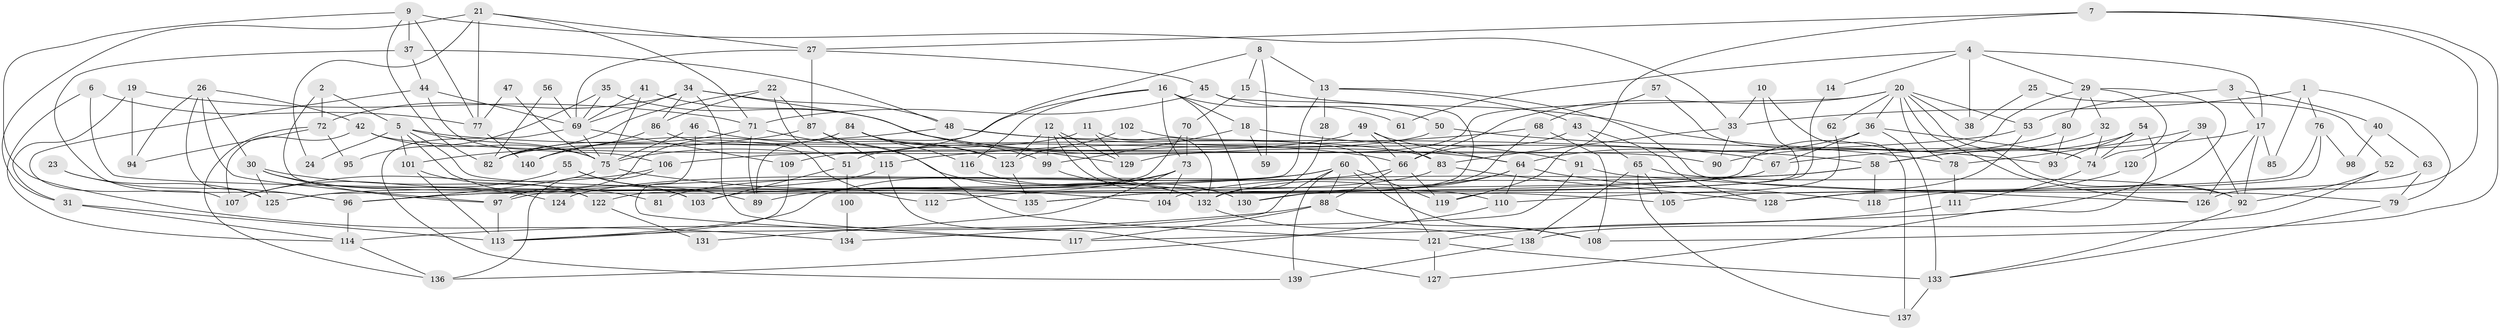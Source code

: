 // Generated by graph-tools (version 1.1) at 2025/11/02/27/25 16:11:19]
// undirected, 140 vertices, 280 edges
graph export_dot {
graph [start="1"]
  node [color=gray90,style=filled];
  1;
  2;
  3;
  4;
  5;
  6;
  7;
  8;
  9;
  10;
  11;
  12;
  13;
  14;
  15;
  16;
  17;
  18;
  19;
  20;
  21;
  22;
  23;
  24;
  25;
  26;
  27;
  28;
  29;
  30;
  31;
  32;
  33;
  34;
  35;
  36;
  37;
  38;
  39;
  40;
  41;
  42;
  43;
  44;
  45;
  46;
  47;
  48;
  49;
  50;
  51;
  52;
  53;
  54;
  55;
  56;
  57;
  58;
  59;
  60;
  61;
  62;
  63;
  64;
  65;
  66;
  67;
  68;
  69;
  70;
  71;
  72;
  73;
  74;
  75;
  76;
  77;
  78;
  79;
  80;
  81;
  82;
  83;
  84;
  85;
  86;
  87;
  88;
  89;
  90;
  91;
  92;
  93;
  94;
  95;
  96;
  97;
  98;
  99;
  100;
  101;
  102;
  103;
  104;
  105;
  106;
  107;
  108;
  109;
  110;
  111;
  112;
  113;
  114;
  115;
  116;
  117;
  118;
  119;
  120;
  121;
  122;
  123;
  124;
  125;
  126;
  127;
  128;
  129;
  130;
  131;
  132;
  133;
  134;
  135;
  136;
  137;
  138;
  139;
  140;
  1 -- 33;
  1 -- 79;
  1 -- 76;
  1 -- 85;
  2 -- 5;
  2 -- 72;
  2 -- 122;
  3 -- 53;
  3 -- 17;
  3 -- 40;
  4 -- 29;
  4 -- 17;
  4 -- 14;
  4 -- 38;
  4 -- 61;
  5 -- 67;
  5 -- 103;
  5 -- 24;
  5 -- 75;
  5 -- 101;
  5 -- 105;
  6 -- 114;
  6 -- 135;
  6 -- 77;
  7 -- 108;
  7 -- 119;
  7 -- 27;
  7 -- 126;
  8 -- 13;
  8 -- 15;
  8 -- 59;
  8 -- 89;
  9 -- 77;
  9 -- 82;
  9 -- 33;
  9 -- 37;
  9 -- 134;
  10 -- 132;
  10 -- 33;
  10 -- 137;
  11 -- 82;
  11 -- 129;
  11 -- 132;
  12 -- 110;
  12 -- 123;
  12 -- 99;
  12 -- 129;
  12 -- 130;
  13 -- 125;
  13 -- 43;
  13 -- 28;
  13 -- 79;
  14 -- 130;
  15 -- 93;
  15 -- 70;
  16 -- 116;
  16 -- 18;
  16 -- 61;
  16 -- 73;
  16 -- 75;
  16 -- 130;
  17 -- 92;
  17 -- 126;
  17 -- 67;
  17 -- 85;
  18 -- 91;
  18 -- 99;
  18 -- 59;
  19 -- 71;
  19 -- 31;
  19 -- 94;
  20 -- 66;
  20 -- 53;
  20 -- 36;
  20 -- 38;
  20 -- 62;
  20 -- 78;
  20 -- 92;
  20 -- 126;
  20 -- 129;
  21 -- 27;
  21 -- 71;
  21 -- 24;
  21 -- 31;
  21 -- 77;
  22 -- 87;
  22 -- 86;
  22 -- 51;
  22 -- 82;
  23 -- 125;
  23 -- 96;
  25 -- 38;
  25 -- 52;
  26 -- 42;
  26 -- 97;
  26 -- 30;
  26 -- 94;
  26 -- 125;
  27 -- 69;
  27 -- 45;
  27 -- 87;
  28 -- 132;
  29 -- 96;
  29 -- 74;
  29 -- 32;
  29 -- 80;
  29 -- 117;
  30 -- 125;
  30 -- 81;
  30 -- 97;
  30 -- 124;
  31 -- 113;
  31 -- 114;
  32 -- 74;
  32 -- 58;
  33 -- 83;
  33 -- 90;
  34 -- 117;
  34 -- 129;
  34 -- 48;
  34 -- 69;
  34 -- 72;
  34 -- 86;
  35 -- 69;
  35 -- 64;
  35 -- 95;
  36 -- 74;
  36 -- 64;
  36 -- 67;
  36 -- 133;
  37 -- 96;
  37 -- 44;
  37 -- 48;
  39 -- 92;
  39 -- 78;
  39 -- 120;
  40 -- 63;
  40 -- 98;
  41 -- 69;
  41 -- 75;
  41 -- 66;
  42 -- 107;
  42 -- 75;
  42 -- 90;
  43 -- 66;
  43 -- 128;
  43 -- 65;
  44 -- 69;
  44 -- 106;
  44 -- 107;
  45 -- 71;
  45 -- 50;
  45 -- 135;
  46 -- 75;
  46 -- 117;
  46 -- 123;
  47 -- 75;
  47 -- 77;
  48 -- 58;
  48 -- 83;
  48 -- 140;
  49 -- 64;
  49 -- 109;
  49 -- 66;
  49 -- 83;
  50 -- 51;
  50 -- 78;
  51 -- 103;
  51 -- 100;
  52 -- 92;
  52 -- 138;
  53 -- 106;
  53 -- 110;
  54 -- 58;
  54 -- 127;
  54 -- 74;
  54 -- 93;
  55 -- 89;
  55 -- 107;
  55 -- 103;
  56 -- 82;
  56 -- 69;
  57 -- 68;
  57 -- 74;
  58 -- 97;
  58 -- 104;
  58 -- 118;
  60 -- 96;
  60 -- 139;
  60 -- 88;
  60 -- 108;
  60 -- 119;
  60 -- 124;
  60 -- 134;
  62 -- 119;
  63 -- 118;
  63 -- 79;
  64 -- 130;
  64 -- 110;
  64 -- 118;
  64 -- 132;
  65 -- 137;
  65 -- 92;
  65 -- 105;
  65 -- 138;
  66 -- 81;
  66 -- 88;
  66 -- 119;
  67 -- 103;
  68 -- 135;
  68 -- 108;
  68 -- 115;
  69 -- 75;
  69 -- 109;
  69 -- 139;
  70 -- 73;
  70 -- 122;
  71 -- 89;
  71 -- 132;
  71 -- 82;
  72 -- 94;
  72 -- 95;
  72 -- 136;
  73 -- 104;
  73 -- 89;
  73 -- 113;
  73 -- 131;
  74 -- 111;
  75 -- 96;
  75 -- 104;
  76 -- 105;
  76 -- 98;
  76 -- 128;
  77 -- 140;
  78 -- 111;
  79 -- 133;
  80 -- 90;
  80 -- 93;
  83 -- 112;
  83 -- 128;
  84 -- 97;
  84 -- 99;
  84 -- 116;
  84 -- 123;
  86 -- 140;
  86 -- 112;
  87 -- 101;
  87 -- 115;
  87 -- 121;
  88 -- 108;
  88 -- 114;
  88 -- 117;
  91 -- 126;
  91 -- 113;
  92 -- 133;
  96 -- 114;
  97 -- 113;
  99 -- 130;
  100 -- 134;
  101 -- 113;
  101 -- 122;
  102 -- 121;
  102 -- 123;
  106 -- 136;
  106 -- 107;
  109 -- 113;
  110 -- 136;
  111 -- 121;
  114 -- 136;
  115 -- 125;
  115 -- 127;
  116 -- 132;
  120 -- 128;
  121 -- 133;
  121 -- 127;
  122 -- 131;
  123 -- 135;
  132 -- 138;
  133 -- 137;
  138 -- 139;
}
